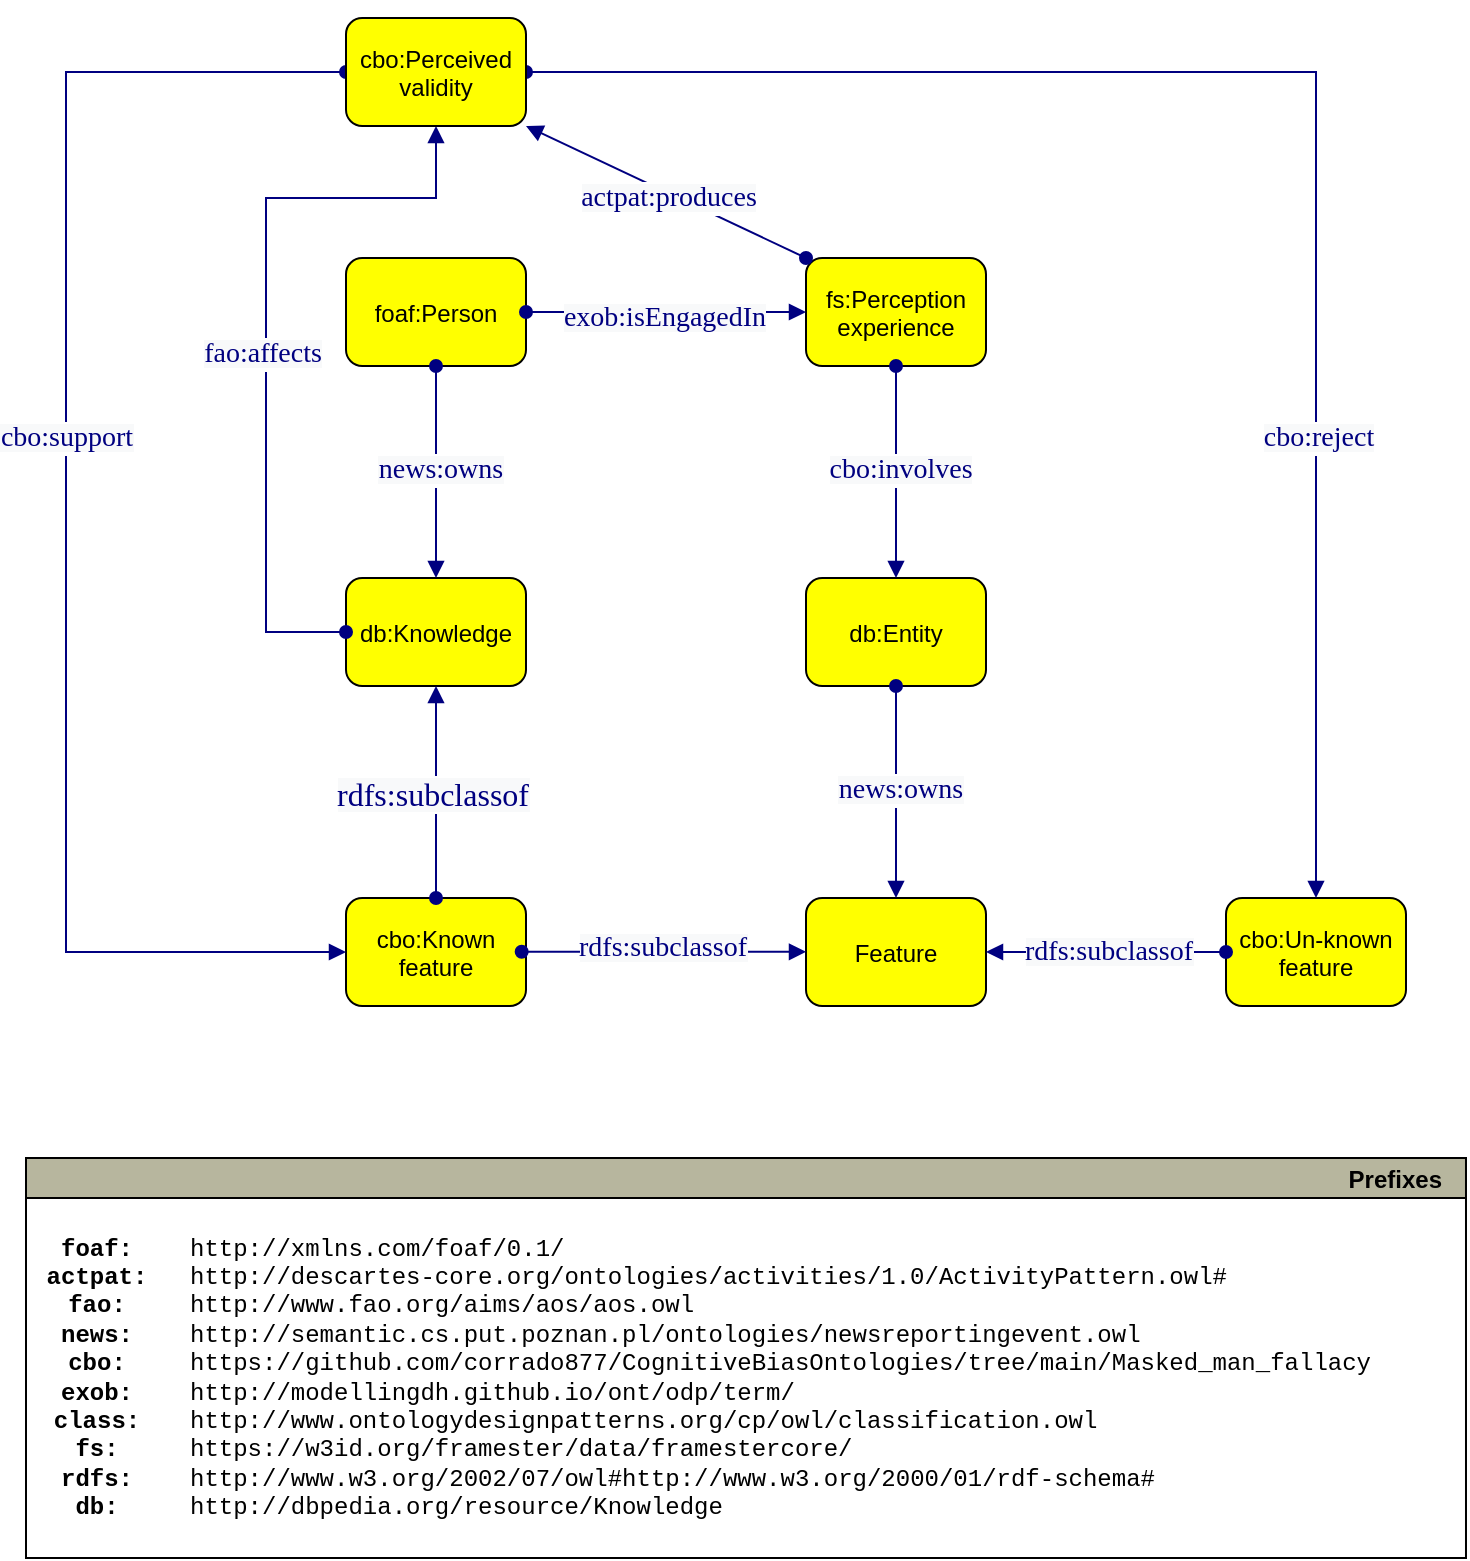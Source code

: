 <mxfile version="24.0.6" type="device">
  <diagram id="xqs5KKzRLcflo9ZkjbXo" name="Pagina-1">
    <mxGraphModel dx="1050" dy="569" grid="1" gridSize="10" guides="1" tooltips="1" connect="1" arrows="1" fold="1" page="1" pageScale="1" pageWidth="1169" pageHeight="826" math="0" shadow="0">
      <root>
        <mxCell id="0" />
        <mxCell id="1" parent="0" />
        <mxCell id="y_OlSuZiI7DkMi86MfuV-1" value="foaf:Person" style="graphMlID=n4;shape=rect;rounded=1;arcsize=30;fillColor=#ffff00;strokeColor=#000000;strokeWidth=1.0" parent="1" vertex="1">
          <mxGeometry x="400" y="190" width="90" height="54" as="geometry" />
        </mxCell>
        <mxCell id="y_OlSuZiI7DkMi86MfuV-2" value="db:Entity" style="graphMlID=n4;shape=rect;rounded=1;arcsize=30;fillColor=#ffff00;strokeColor=#000000;strokeWidth=1.0" parent="1" vertex="1">
          <mxGeometry x="630" y="350" width="90" height="54" as="geometry" />
        </mxCell>
        <mxCell id="y_OlSuZiI7DkMi86MfuV-4" value="Feature" style="graphMlID=n4;shape=rect;rounded=1;arcsize=30;fillColor=#ffff00;strokeColor=#000000;strokeWidth=1.0" parent="1" vertex="1">
          <mxGeometry x="630" y="510" width="90" height="54" as="geometry" />
        </mxCell>
        <mxCell id="y_OlSuZiI7DkMi86MfuV-15" value="cbo:Known&#xa;feature" style="graphMlID=n4;shape=rect;rounded=1;arcsize=30;fillColor=#ffff00;strokeColor=#000000;strokeWidth=1.0" parent="1" vertex="1">
          <mxGeometry x="400" y="510" width="90" height="54" as="geometry" />
        </mxCell>
        <mxCell id="y_OlSuZiI7DkMi86MfuV-16" value="cbo:Un-known&#xa;feature" style="graphMlID=n4;shape=rect;rounded=1;arcsize=30;fillColor=#ffff00;strokeColor=#000000;strokeWidth=1.0" parent="1" vertex="1">
          <mxGeometry x="840" y="510" width="90" height="54" as="geometry" />
        </mxCell>
        <mxCell id="YJrsoGPwztKFer1XiHZF-6" value="db:Knowledge" style="graphMlID=n4;shape=rect;rounded=1;arcsize=30;fillColor=#ffff00;strokeColor=#000000;strokeWidth=1.0" parent="1" vertex="1">
          <mxGeometry x="400" y="350" width="90" height="54" as="geometry" />
        </mxCell>
        <mxCell id="YJrsoGPwztKFer1XiHZF-12" value="fs:Perception&#xa;experience" style="graphMlID=n4;shape=rect;rounded=1;arcsize=30;fillColor=#ffff00;strokeColor=#000000;strokeWidth=1.0" parent="1" vertex="1">
          <mxGeometry x="630" y="190" width="90" height="54" as="geometry" />
        </mxCell>
        <mxCell id="FyRuQgIOp2cZwO5rzVj5-21" value="" style="graphMlID=e0;rounded=0;endArrow=block;strokeColor=#000080;strokeWidth=1.0;startArrow=oval;startFill=1;endFill=1;entryX=0.5;entryY=0;entryDx=0;entryDy=0;" parent="1" source="y_OlSuZiI7DkMi86MfuV-3" target="y_OlSuZiI7DkMi86MfuV-16" edge="1">
          <mxGeometry relative="1" as="geometry">
            <mxPoint x="481.97" y="101.582" as="sourcePoint" />
            <mxPoint x="880" y="500" as="targetPoint" />
            <Array as="points">
              <mxPoint x="885" y="97" />
            </Array>
          </mxGeometry>
        </mxCell>
        <mxCell id="FyRuQgIOp2cZwO5rzVj5-23" value="" style="graphMlID=e0;rounded=0;endArrow=block;strokeColor=#000080;strokeWidth=1.0;startArrow=oval;startFill=1;endFill=1;exitX=0;exitY=0.5;exitDx=0;exitDy=0;entryX=0;entryY=0.5;entryDx=0;entryDy=0;" parent="1" source="y_OlSuZiI7DkMi86MfuV-3" target="y_OlSuZiI7DkMi86MfuV-15" edge="1">
          <mxGeometry relative="1" as="geometry">
            <mxPoint x="80" y="160.082" as="sourcePoint" />
            <mxPoint x="260" y="790" as="targetPoint" />
            <Array as="points">
              <mxPoint x="260" y="97" />
              <mxPoint x="260" y="537" />
            </Array>
          </mxGeometry>
        </mxCell>
        <mxCell id="FyRuQgIOp2cZwO5rzVj5-24" value="&lt;span style=&quot;color: rgb(0, 0, 128); font-family: dialog; background-color: rgb(248, 249, 250);&quot;&gt;&lt;font style=&quot;font-size: 14px;&quot;&gt;cbo:support&lt;/font&gt;&lt;/span&gt;" style="text;html=1;align=center;verticalAlign=middle;resizable=0;points=[];labelBackgroundColor=#ffffff;" parent="FyRuQgIOp2cZwO5rzVj5-23" vertex="1" connectable="0">
          <mxGeometry x="-0.017" y="2" relative="1" as="geometry">
            <mxPoint x="-2" y="-31" as="offset" />
          </mxGeometry>
        </mxCell>
        <mxCell id="FyRuQgIOp2cZwO5rzVj5-25" value="" style="graphMlID=e0;rounded=0;endArrow=block;strokeColor=#000080;strokeWidth=1.0;startArrow=oval;startFill=1;endFill=1;entryX=0;entryY=0.5;entryDx=0;entryDy=0;exitX=1;exitY=0.5;exitDx=0;exitDy=0;" parent="1" source="y_OlSuZiI7DkMi86MfuV-1" target="YJrsoGPwztKFer1XiHZF-12" edge="1">
          <mxGeometry relative="1" as="geometry">
            <mxPoint x="481.97" y="221.582" as="sourcePoint" />
            <mxPoint x="600" y="222" as="targetPoint" />
          </mxGeometry>
        </mxCell>
        <mxCell id="FyRuQgIOp2cZwO5rzVj5-26" value="&lt;span style=&quot;color: rgb(0, 0, 128); font-family: dialog; background-color: rgb(248, 249, 250);&quot;&gt;&lt;font style=&quot;font-size: 14px;&quot;&gt;exob:isEngagedIn&lt;/font&gt;&lt;/span&gt;" style="text;html=1;align=center;verticalAlign=middle;resizable=0;points=[];labelBackgroundColor=#ffffff;" parent="FyRuQgIOp2cZwO5rzVj5-25" vertex="1" connectable="0">
          <mxGeometry x="-0.017" y="2" relative="1" as="geometry">
            <mxPoint y="5" as="offset" />
          </mxGeometry>
        </mxCell>
        <mxCell id="FyRuQgIOp2cZwO5rzVj5-28" value="" style="graphMlID=e0;rounded=0;endArrow=block;strokeColor=#000080;strokeWidth=1.0;startArrow=oval;startFill=1;endFill=1;exitX=0;exitY=0.5;exitDx=0;exitDy=0;entryX=1;entryY=0.5;entryDx=0;entryDy=0;" parent="1" source="y_OlSuZiI7DkMi86MfuV-16" target="y_OlSuZiI7DkMi86MfuV-4" edge="1">
          <mxGeometry relative="1" as="geometry">
            <mxPoint x="280" y="430.082" as="sourcePoint" />
            <mxPoint x="431" y="430" as="targetPoint" />
          </mxGeometry>
        </mxCell>
        <mxCell id="FyRuQgIOp2cZwO5rzVj5-29" value="&lt;span style=&quot;color: rgb(0, 0, 128); font-family: dialog; background-color: rgb(248, 249, 250);&quot;&gt;&lt;font style=&quot;font-size: 14px;&quot;&gt;rdfs:subclassof&lt;/font&gt;&lt;/span&gt;" style="text;html=1;align=center;verticalAlign=middle;resizable=0;points=[];labelBackgroundColor=#ffffff;" parent="FyRuQgIOp2cZwO5rzVj5-28" vertex="1" connectable="0">
          <mxGeometry x="-0.017" y="2" relative="1" as="geometry">
            <mxPoint y="-2" as="offset" />
          </mxGeometry>
        </mxCell>
        <mxCell id="FyRuQgIOp2cZwO5rzVj5-30" value="" style="graphMlID=e0;rounded=0;endArrow=block;strokeColor=#000080;strokeWidth=1.0;startArrow=oval;startFill=1;endFill=1;exitX=0.976;exitY=0.498;exitDx=0;exitDy=0;exitPerimeter=0;entryX=0;entryY=0.498;entryDx=0;entryDy=0;entryPerimeter=0;" parent="1" source="y_OlSuZiI7DkMi86MfuV-15" target="y_OlSuZiI7DkMi86MfuV-4" edge="1">
          <mxGeometry relative="1" as="geometry">
            <mxPoint x="491.97" y="541.502" as="sourcePoint" />
            <mxPoint x="620" y="541.92" as="targetPoint" />
          </mxGeometry>
        </mxCell>
        <mxCell id="FyRuQgIOp2cZwO5rzVj5-31" value="&lt;span style=&quot;color: rgb(0, 0, 128); font-family: dialog; background-color: rgb(248, 249, 250);&quot;&gt;&lt;font style=&quot;font-size: 14px;&quot;&gt;rdfs:subclassof&lt;/font&gt;&lt;/span&gt;" style="text;html=1;align=center;verticalAlign=middle;resizable=0;points=[];labelBackgroundColor=#ffffff;" parent="FyRuQgIOp2cZwO5rzVj5-30" vertex="1" connectable="0">
          <mxGeometry x="-0.017" y="2" relative="1" as="geometry">
            <mxPoint as="offset" />
          </mxGeometry>
        </mxCell>
        <mxCell id="FyRuQgIOp2cZwO5rzVj5-32" value="" style="graphMlID=e0;rounded=0;endArrow=block;strokeColor=#000080;strokeWidth=1.0;startArrow=oval;startFill=1;endFill=1;entryX=0.5;entryY=1;entryDx=0;entryDy=0;exitX=0.5;exitY=0;exitDx=0;exitDy=0;" parent="1" source="y_OlSuZiI7DkMi86MfuV-15" target="YJrsoGPwztKFer1XiHZF-6" edge="1">
          <mxGeometry relative="1" as="geometry">
            <mxPoint x="320" y="430.082" as="sourcePoint" />
            <mxPoint x="471" y="430" as="targetPoint" />
          </mxGeometry>
        </mxCell>
        <mxCell id="FyRuQgIOp2cZwO5rzVj5-33" value="&lt;span style=&quot;color: rgb(0 , 0 , 128) ; font-family: &amp;quot;dialog&amp;quot; ; font-size: 16px ; background-color: rgb(248 , 249 , 250)&quot;&gt;rdfs:subclassof&lt;/span&gt;" style="text;html=1;align=center;verticalAlign=middle;resizable=0;points=[];labelBackgroundColor=#ffffff;" parent="FyRuQgIOp2cZwO5rzVj5-32" vertex="1" connectable="0">
          <mxGeometry x="-0.017" y="2" relative="1" as="geometry">
            <mxPoint as="offset" />
          </mxGeometry>
        </mxCell>
        <mxCell id="FyRuQgIOp2cZwO5rzVj5-34" value="" style="graphMlID=e0;rounded=0;endArrow=block;strokeColor=#000080;strokeWidth=1.0;startArrow=oval;startFill=1;endFill=1;exitX=0;exitY=0;exitDx=0;exitDy=0;entryX=1;entryY=1;entryDx=0;entryDy=0;" parent="1" source="YJrsoGPwztKFer1XiHZF-12" target="y_OlSuZiI7DkMi86MfuV-3" edge="1">
          <mxGeometry relative="1" as="geometry">
            <mxPoint x="540" y="40.082" as="sourcePoint" />
            <mxPoint x="691" y="40" as="targetPoint" />
          </mxGeometry>
        </mxCell>
        <mxCell id="FyRuQgIOp2cZwO5rzVj5-35" value="&lt;span style=&quot;color: rgb(0, 0, 128); font-family: dialog; background-color: rgb(248, 249, 250);&quot;&gt;&lt;font style=&quot;font-size: 14px;&quot;&gt;actpat:produces&lt;/font&gt;&lt;/span&gt;" style="text;html=1;align=center;verticalAlign=middle;resizable=0;points=[];labelBackgroundColor=#ffffff;" parent="FyRuQgIOp2cZwO5rzVj5-34" vertex="1" connectable="0">
          <mxGeometry x="-0.017" y="2" relative="1" as="geometry">
            <mxPoint as="offset" />
          </mxGeometry>
        </mxCell>
        <mxCell id="FyRuQgIOp2cZwO5rzVj5-36" value="" style="graphMlID=e0;rounded=0;endArrow=block;strokeColor=#000080;strokeWidth=1.0;startArrow=oval;startFill=1;endFill=1;exitX=0;exitY=0.5;exitDx=0;exitDy=0;entryX=0.5;entryY=1;entryDx=0;entryDy=0;" parent="1" source="YJrsoGPwztKFer1XiHZF-6" target="y_OlSuZiI7DkMi86MfuV-3" edge="1">
          <mxGeometry relative="1" as="geometry">
            <mxPoint x="70" y="216.582" as="sourcePoint" />
            <mxPoint x="480" y="160" as="targetPoint" />
            <Array as="points">
              <mxPoint x="360" y="377" />
              <mxPoint x="360" y="160" />
              <mxPoint x="445" y="160" />
            </Array>
          </mxGeometry>
        </mxCell>
        <mxCell id="FyRuQgIOp2cZwO5rzVj5-37" value="&lt;span style=&quot;color: rgb(0, 0, 128); font-family: dialog; background-color: rgb(248, 249, 250);&quot;&gt;&lt;font style=&quot;font-size: 14px;&quot;&gt;fao:affects&lt;/font&gt;&lt;/span&gt;" style="text;html=1;align=center;verticalAlign=middle;resizable=0;points=[];labelBackgroundColor=#ffffff;" parent="FyRuQgIOp2cZwO5rzVj5-36" vertex="1" connectable="0">
          <mxGeometry x="-0.017" y="2" relative="1" as="geometry">
            <mxPoint y="7" as="offset" />
          </mxGeometry>
        </mxCell>
        <mxCell id="FyRuQgIOp2cZwO5rzVj5-38" value="" style="graphMlID=e0;rounded=0;endArrow=block;strokeColor=#000080;strokeWidth=1.0;startArrow=oval;startFill=1;endFill=1;entryX=0.5;entryY=0;entryDx=0;entryDy=0;" parent="1" target="y_OlSuZiI7DkMi86MfuV-3" edge="1">
          <mxGeometry relative="1" as="geometry">
            <mxPoint x="481.97" y="101.582" as="sourcePoint" />
            <mxPoint x="885" y="510" as="targetPoint" />
            <Array as="points" />
          </mxGeometry>
        </mxCell>
        <mxCell id="FyRuQgIOp2cZwO5rzVj5-39" value="&lt;span style=&quot;color: rgb(0, 0, 128); font-family: dialog; background-color: rgb(248, 249, 250);&quot;&gt;&lt;font style=&quot;font-size: 14px;&quot;&gt;cbo:reject&lt;/font&gt;&lt;/span&gt;" style="text;html=1;align=center;verticalAlign=middle;resizable=0;points=[];labelBackgroundColor=#ffffff;" parent="FyRuQgIOp2cZwO5rzVj5-38" vertex="1" connectable="0">
          <mxGeometry x="-0.017" y="2" relative="1" as="geometry">
            <mxPoint x="423" y="192" as="offset" />
          </mxGeometry>
        </mxCell>
        <mxCell id="y_OlSuZiI7DkMi86MfuV-3" value="cbo:Perceived&#xa;validity" style="graphMlID=n4;shape=rect;rounded=1;arcsize=30;fillColor=#ffff00;strokeColor=#000000;strokeWidth=1.0" parent="1" vertex="1">
          <mxGeometry x="400" y="70" width="90" height="54" as="geometry" />
        </mxCell>
        <mxCell id="FyRuQgIOp2cZwO5rzVj5-40" value="" style="graphMlID=e0;rounded=0;endArrow=block;strokeColor=#000080;strokeWidth=1.0;startArrow=oval;startFill=1;endFill=1;entryX=0.5;entryY=0;entryDx=0;entryDy=0;exitX=0.5;exitY=1;exitDx=0;exitDy=0;" parent="1" source="y_OlSuZiI7DkMi86MfuV-2" target="y_OlSuZiI7DkMi86MfuV-4" edge="1">
          <mxGeometry relative="1" as="geometry">
            <mxPoint x="490" y="450.082" as="sourcePoint" />
            <mxPoint x="641" y="450" as="targetPoint" />
          </mxGeometry>
        </mxCell>
        <mxCell id="FyRuQgIOp2cZwO5rzVj5-41" value="&lt;span style=&quot;color: rgb(0, 0, 128); font-family: dialog; background-color: rgb(248, 249, 250);&quot;&gt;&lt;font style=&quot;font-size: 14px;&quot;&gt;news:owns&lt;/font&gt;&lt;/span&gt;" style="text;html=1;align=center;verticalAlign=middle;resizable=0;points=[];labelBackgroundColor=#ffffff;" parent="FyRuQgIOp2cZwO5rzVj5-40" vertex="1" connectable="0">
          <mxGeometry x="-0.017" y="2" relative="1" as="geometry">
            <mxPoint as="offset" />
          </mxGeometry>
        </mxCell>
        <mxCell id="FyRuQgIOp2cZwO5rzVj5-42" value="" style="graphMlID=e0;rounded=0;endArrow=block;strokeColor=#000080;strokeWidth=1.0;startArrow=oval;startFill=1;endFill=1;exitX=0.5;exitY=1;exitDx=0;exitDy=0;entryX=0.5;entryY=0;entryDx=0;entryDy=0;" parent="1" source="YJrsoGPwztKFer1XiHZF-12" target="y_OlSuZiI7DkMi86MfuV-2" edge="1">
          <mxGeometry relative="1" as="geometry">
            <mxPoint x="509" y="310.082" as="sourcePoint" />
            <mxPoint x="660" y="310" as="targetPoint" />
          </mxGeometry>
        </mxCell>
        <mxCell id="FyRuQgIOp2cZwO5rzVj5-43" value="&lt;span style=&quot;color: rgb(0, 0, 128); font-family: dialog; background-color: rgb(248, 249, 250);&quot;&gt;&lt;font style=&quot;font-size: 14px;&quot;&gt;cbo:involves&lt;/font&gt;&lt;/span&gt;" style="text;html=1;align=center;verticalAlign=middle;resizable=0;points=[];labelBackgroundColor=#ffffff;" parent="FyRuQgIOp2cZwO5rzVj5-42" vertex="1" connectable="0">
          <mxGeometry x="-0.017" y="2" relative="1" as="geometry">
            <mxPoint as="offset" />
          </mxGeometry>
        </mxCell>
        <mxCell id="FyRuQgIOp2cZwO5rzVj5-45" value="" style="graphMlID=e0;rounded=0;endArrow=block;strokeColor=#000080;strokeWidth=1.0;startArrow=oval;startFill=1;endFill=1;exitX=0.5;exitY=1;exitDx=0;exitDy=0;entryX=0.5;entryY=0;entryDx=0;entryDy=0;" parent="1" source="y_OlSuZiI7DkMi86MfuV-1" target="YJrsoGPwztKFer1XiHZF-6" edge="1">
          <mxGeometry relative="1" as="geometry">
            <mxPoint x="490" y="350.082" as="sourcePoint" />
            <mxPoint x="641" y="350" as="targetPoint" />
          </mxGeometry>
        </mxCell>
        <mxCell id="FyRuQgIOp2cZwO5rzVj5-46" value="&lt;span style=&quot;color: rgb(0, 0, 128); font-family: dialog; background-color: rgb(248, 249, 250);&quot;&gt;&lt;font style=&quot;font-size: 14px;&quot;&gt;news:owns&lt;/font&gt;&lt;/span&gt;" style="text;html=1;align=center;verticalAlign=middle;resizable=0;points=[];labelBackgroundColor=#ffffff;" parent="FyRuQgIOp2cZwO5rzVj5-45" vertex="1" connectable="0">
          <mxGeometry x="-0.017" y="2" relative="1" as="geometry">
            <mxPoint as="offset" />
          </mxGeometry>
        </mxCell>
        <mxCell id="FyRuQgIOp2cZwO5rzVj5-47" value="Prefixes" style="graphMlID=n0;shape=swimlane;startSize=20;fillColor=#b7b69e;strokeColor=#000000;strokeWidth=1.0;align=right;spacingRight=10;fontStyle=1" parent="1" vertex="1">
          <mxGeometry x="240" y="640" width="719.996" height="200" as="geometry" />
        </mxCell>
        <mxCell id="FyRuQgIOp2cZwO5rzVj5-48" value="&lt;div style=&quot;&quot;&gt;&lt;b style=&quot;background-color: initial;&quot;&gt;foaf:&lt;/b&gt;&lt;br&gt;&lt;/div&gt;&lt;b&gt;&lt;div style=&quot;&quot;&gt;&lt;b style=&quot;background-color: initial;&quot;&gt;actpat:&lt;/b&gt;&lt;/div&gt;&lt;div style=&quot;&quot;&gt;&lt;b style=&quot;background-color: initial;&quot;&gt;fao:&lt;/b&gt;&lt;/div&gt;&lt;div style=&quot;&quot;&gt;&lt;b style=&quot;background-color: initial;&quot;&gt;news:&lt;/b&gt;&lt;/div&gt;&lt;div style=&quot;&quot;&gt;&lt;b style=&quot;background-color: initial;&quot;&gt;cbo:&lt;/b&gt;&lt;/div&gt;&lt;div style=&quot;&quot;&gt;&lt;b style=&quot;background-color: initial;&quot;&gt;exob:&lt;/b&gt;&lt;/div&gt;&lt;div style=&quot;&quot;&gt;&lt;b style=&quot;background-color: initial;&quot;&gt;class:&lt;/b&gt;&lt;br&gt;&lt;/div&gt;&lt;div style=&quot;&quot;&gt;fs:&lt;/div&gt;&lt;div style=&quot;&quot;&gt;&lt;b style=&quot;background-color: initial;&quot;&gt;rdfs:&lt;/b&gt;&lt;br&gt;&lt;/div&gt;&lt;div style=&quot;&quot;&gt;&lt;b style=&quot;background-color: initial;&quot;&gt;db:&lt;/b&gt;&lt;/div&gt;&lt;/b&gt;" style="text;html=1;align=center;verticalAlign=middle;resizable=0;points=[];autosize=1;fontFamily=Courier New;" parent="FyRuQgIOp2cZwO5rzVj5-47" vertex="1">
          <mxGeometry x="-0.004" y="30.0" width="70" height="160" as="geometry" />
        </mxCell>
        <mxCell id="FyRuQgIOp2cZwO5rzVj5-49" value="&lt;div style=&quot;border-color: var(--border-color);&quot;&gt;&lt;span style=&quot;background-color: initial;&quot;&gt;http://xmlns.com/foaf/0.1/&lt;/span&gt;&lt;br&gt;&lt;/div&gt;http://descartes-core.org/ontologies/activities/1.0/ActivityPattern.owl#&lt;div style=&quot;border-color: var(--border-color);&quot;&gt;http://www.fao.org/aims/aos/aos.owl&amp;nbsp;&lt;br&gt;&lt;/div&gt;&lt;div style=&quot;border-color: var(--border-color);&quot;&gt;&lt;/div&gt;&lt;span style=&quot;text-align: center;&quot;&gt;http://semantic.cs.put.poznan.pl/ontologies/newsreportingevent.owl&amp;nbsp;&lt;/span&gt;&lt;b style=&quot;text-align: center; background-color: initial; border-color: var(--border-color);&quot;&gt;&lt;span style=&quot;border-color: var(--border-color);&quot;&gt;&lt;span style=&quot;border-color: var(--border-color);&quot;&gt;&amp;nbsp;&lt;/span&gt;&lt;/span&gt;&lt;/b&gt;&lt;span style=&quot;text-align: center;&quot;&gt;&lt;br&gt;&lt;/span&gt;&lt;span style=&quot;text-align: center; background-color: initial; border-color: var(--border-color);&quot;&gt;&lt;span style=&quot;border-color: var(--border-color);&quot;&gt;&lt;span style=&quot;border-color: var(--border-color);&quot;&gt;https://github.com/corrado877/CognitiveBiasOntologies/tree/main/Masked_man_fallacy&lt;b&gt;&amp;nbsp; &amp;nbsp;&amp;nbsp;&lt;/b&gt;&lt;/span&gt;&lt;/span&gt;&lt;/span&gt;&lt;span style=&quot;text-align: center;&quot;&gt;&lt;br&gt;&lt;/span&gt;&lt;span style=&quot;text-align: center;&quot;&gt;http://modellingdh.github.io/ont/odp/term/&lt;/span&gt;&lt;b&gt;&amp;nbsp;&lt;/b&gt;&lt;br&gt;http://www.ontologydesignpatterns.org/cp/owl/classification.owl&lt;br&gt;https://w3id.org/framester/data/framestercore/&amp;nbsp;&lt;br&gt;&lt;span style=&quot;font-weight: normal; background-color: initial;&quot;&gt;http://www.w3.org/2002/07/owl#&lt;/span&gt;&lt;span style=&quot;border-color: var(--border-color); text-align: center;&quot;&gt;&lt;/span&gt;&lt;span style=&quot;text-align: center;&quot;&gt;http://www.w3.org/2000/01/rdf-schema&lt;/span&gt;&lt;span style=&quot;text-align: center; background-color: initial;&quot;&gt;#&lt;/span&gt;&lt;div&gt;http://dbpedia.org/resource/Knowledge&lt;span style=&quot;text-align: center; background-color: initial;&quot;&gt;&lt;br&gt;&lt;/span&gt;&lt;/div&gt;" style="text;html=1;align=left;verticalAlign=middle;resizable=0;points=[];autosize=1;fontFamily=Courier New;" parent="FyRuQgIOp2cZwO5rzVj5-47" vertex="1">
          <mxGeometry x="79.996" y="30.0" width="640" height="160" as="geometry" />
        </mxCell>
      </root>
    </mxGraphModel>
  </diagram>
</mxfile>
